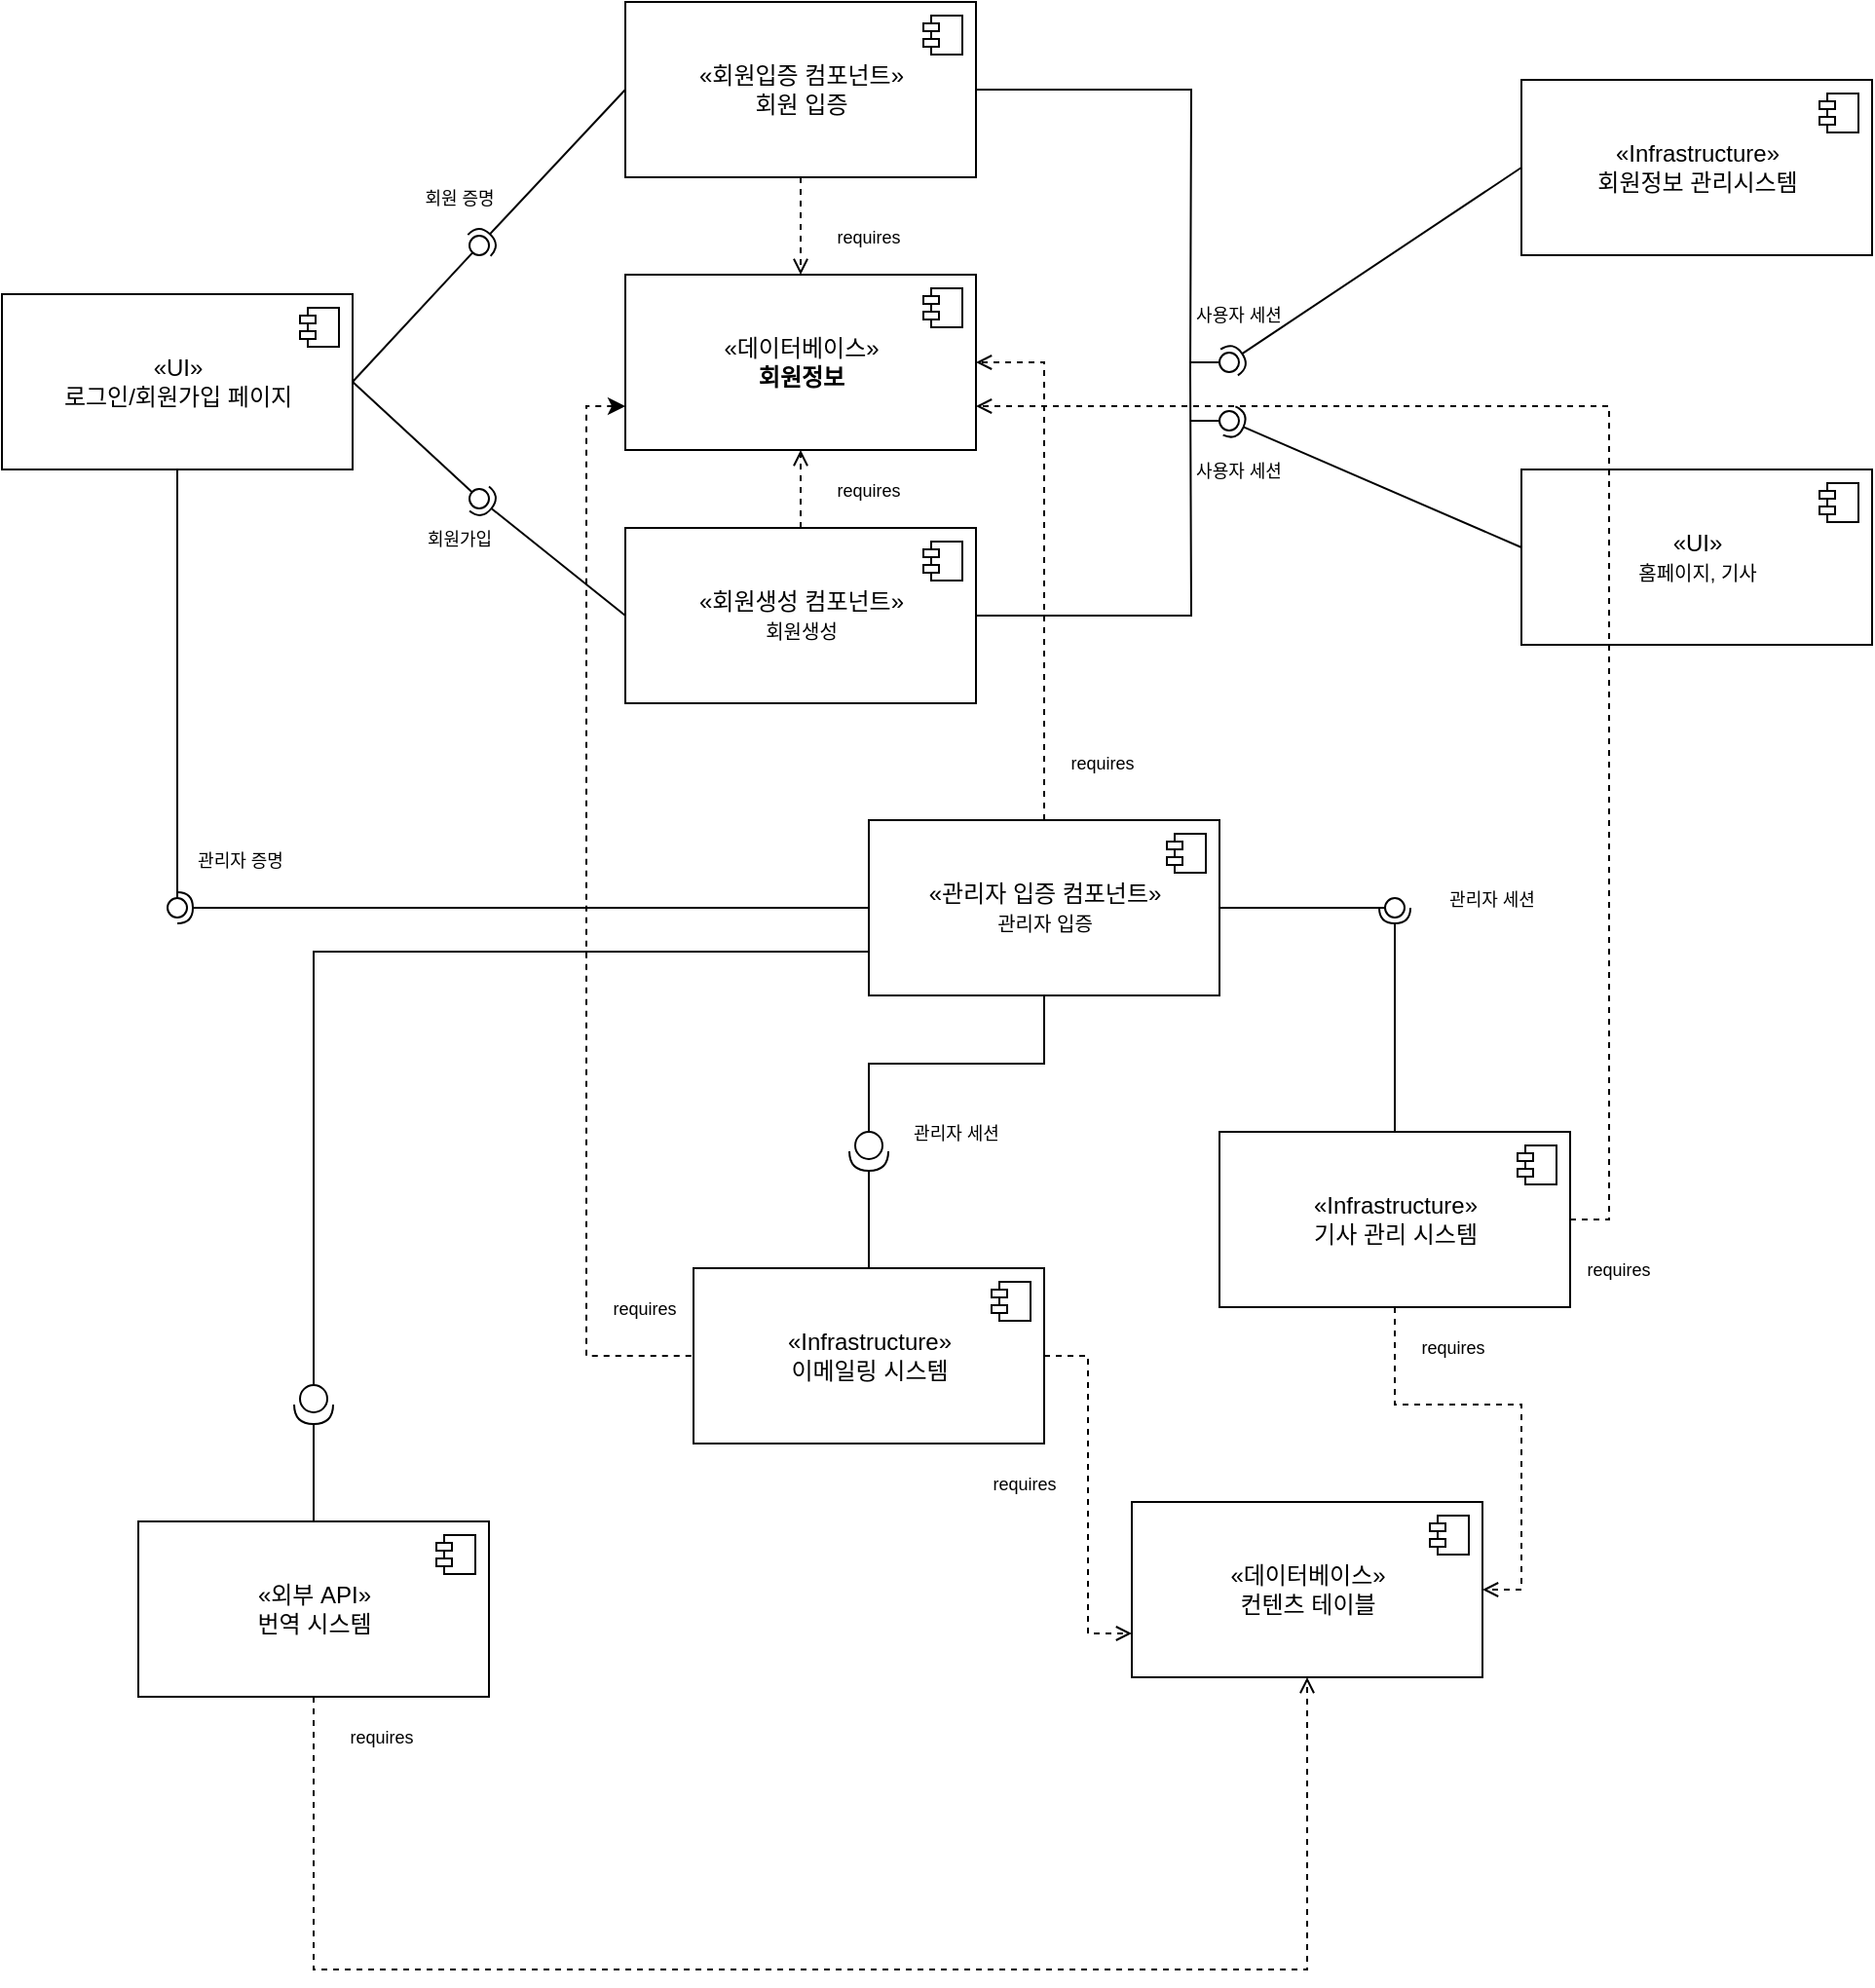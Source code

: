 <mxfile version="14.6.13" type="github">
  <diagram name="Page-1" id="5f0bae14-7c28-e335-631c-24af17079c00">
    <mxGraphModel dx="2170" dy="1205" grid="1" gridSize="10" guides="1" tooltips="1" connect="1" arrows="1" fold="1" page="1" pageScale="1" pageWidth="1100" pageHeight="850" background="none" math="0" shadow="0">
      <root>
        <mxCell id="0" />
        <mxCell id="1" parent="0" />
        <mxCell id="Wzl3ZhZQnECG-cAmuOxG-3" value="«UI»&lt;br&gt;로그인/회원가입 페이지" style="html=1;dropTarget=0;" vertex="1" parent="1">
          <mxGeometry x="50" y="290" width="180" height="90" as="geometry" />
        </mxCell>
        <mxCell id="Wzl3ZhZQnECG-cAmuOxG-4" value="" style="shape=module;jettyWidth=8;jettyHeight=4;" vertex="1" parent="Wzl3ZhZQnECG-cAmuOxG-3">
          <mxGeometry x="1" width="20" height="20" relative="1" as="geometry">
            <mxPoint x="-27" y="7" as="offset" />
          </mxGeometry>
        </mxCell>
        <mxCell id="Wzl3ZhZQnECG-cAmuOxG-14" value="" style="rounded=0;orthogonalLoop=1;jettySize=auto;html=1;endArrow=none;endFill=0;exitX=1;exitY=0.5;exitDx=0;exitDy=0;" edge="1" target="Wzl3ZhZQnECG-cAmuOxG-16" parent="1" source="Wzl3ZhZQnECG-cAmuOxG-3">
          <mxGeometry relative="1" as="geometry">
            <mxPoint x="170" y="385" as="sourcePoint" />
          </mxGeometry>
        </mxCell>
        <mxCell id="Wzl3ZhZQnECG-cAmuOxG-15" value="" style="rounded=0;orthogonalLoop=1;jettySize=auto;html=1;endArrow=halfCircle;endFill=0;entryX=0.5;entryY=0.5;entryDx=0;entryDy=0;endSize=6;strokeWidth=1;exitX=0;exitY=0.5;exitDx=0;exitDy=0;" edge="1" target="Wzl3ZhZQnECG-cAmuOxG-16" parent="1" source="Wzl3ZhZQnECG-cAmuOxG-17">
          <mxGeometry relative="1" as="geometry">
            <mxPoint x="350" y="240" as="sourcePoint" />
          </mxGeometry>
        </mxCell>
        <mxCell id="Wzl3ZhZQnECG-cAmuOxG-16" value="" style="ellipse;whiteSpace=wrap;html=1;fontFamily=Helvetica;fontSize=12;fontColor=#000000;align=center;strokeColor=#000000;fillColor=#ffffff;points=[];aspect=fixed;resizable=0;" vertex="1" parent="1">
          <mxGeometry x="290" y="260" width="10" height="10" as="geometry" />
        </mxCell>
        <mxCell id="Wzl3ZhZQnECG-cAmuOxG-26" style="edgeStyle=orthogonalEdgeStyle;rounded=0;orthogonalLoop=1;jettySize=auto;html=1;exitX=0.5;exitY=1;exitDx=0;exitDy=0;entryX=0.5;entryY=0;entryDx=0;entryDy=0;endArrow=open;endFill=0;dashed=1;" edge="1" parent="1" source="Wzl3ZhZQnECG-cAmuOxG-17" target="Wzl3ZhZQnECG-cAmuOxG-24">
          <mxGeometry relative="1" as="geometry" />
        </mxCell>
        <mxCell id="Wzl3ZhZQnECG-cAmuOxG-34" style="edgeStyle=orthogonalEdgeStyle;rounded=0;orthogonalLoop=1;jettySize=auto;html=1;exitX=1;exitY=0.5;exitDx=0;exitDy=0;endArrow=none;endFill=0;" edge="1" parent="1" source="Wzl3ZhZQnECG-cAmuOxG-17">
          <mxGeometry relative="1" as="geometry">
            <mxPoint x="660" y="330" as="targetPoint" />
          </mxGeometry>
        </mxCell>
        <mxCell id="Wzl3ZhZQnECG-cAmuOxG-17" value="«회원입증 컴포넌트»&lt;br&gt;회원 입증" style="html=1;dropTarget=0;" vertex="1" parent="1">
          <mxGeometry x="370" y="140" width="180" height="90" as="geometry" />
        </mxCell>
        <mxCell id="Wzl3ZhZQnECG-cAmuOxG-18" value="" style="shape=module;jettyWidth=8;jettyHeight=4;" vertex="1" parent="Wzl3ZhZQnECG-cAmuOxG-17">
          <mxGeometry x="1" width="20" height="20" relative="1" as="geometry">
            <mxPoint x="-27" y="7" as="offset" />
          </mxGeometry>
        </mxCell>
        <mxCell id="Wzl3ZhZQnECG-cAmuOxG-19" value="" style="rounded=0;orthogonalLoop=1;jettySize=auto;html=1;endArrow=none;endFill=0;exitX=1;exitY=0.5;exitDx=0;exitDy=0;" edge="1" target="Wzl3ZhZQnECG-cAmuOxG-21" parent="1" source="Wzl3ZhZQnECG-cAmuOxG-3">
          <mxGeometry relative="1" as="geometry">
            <mxPoint x="240" y="295" as="sourcePoint" />
          </mxGeometry>
        </mxCell>
        <mxCell id="Wzl3ZhZQnECG-cAmuOxG-20" value="" style="rounded=0;orthogonalLoop=1;jettySize=auto;html=1;endArrow=halfCircle;endFill=0;entryX=0.5;entryY=0.5;entryDx=0;entryDy=0;endSize=6;strokeWidth=1;exitX=0;exitY=0.5;exitDx=0;exitDy=0;" edge="1" target="Wzl3ZhZQnECG-cAmuOxG-21" parent="1" source="Wzl3ZhZQnECG-cAmuOxG-22">
          <mxGeometry relative="1" as="geometry">
            <mxPoint x="360" y="452.286" as="sourcePoint" />
          </mxGeometry>
        </mxCell>
        <mxCell id="Wzl3ZhZQnECG-cAmuOxG-21" value="" style="ellipse;whiteSpace=wrap;html=1;fontFamily=Helvetica;fontSize=12;fontColor=#000000;align=center;strokeColor=#000000;fillColor=#ffffff;points=[];aspect=fixed;resizable=0;direction=south;" vertex="1" parent="1">
          <mxGeometry x="290" y="390" width="10" height="10" as="geometry" />
        </mxCell>
        <mxCell id="Wzl3ZhZQnECG-cAmuOxG-27" style="edgeStyle=orthogonalEdgeStyle;rounded=0;orthogonalLoop=1;jettySize=auto;html=1;exitX=0.5;exitY=0;exitDx=0;exitDy=0;entryX=0.5;entryY=1;entryDx=0;entryDy=0;dashed=1;endArrow=open;endFill=0;" edge="1" parent="1" source="Wzl3ZhZQnECG-cAmuOxG-22" target="Wzl3ZhZQnECG-cAmuOxG-24">
          <mxGeometry relative="1" as="geometry" />
        </mxCell>
        <mxCell id="Wzl3ZhZQnECG-cAmuOxG-35" style="edgeStyle=orthogonalEdgeStyle;rounded=0;orthogonalLoop=1;jettySize=auto;html=1;exitX=1;exitY=0.5;exitDx=0;exitDy=0;endArrow=none;endFill=0;" edge="1" parent="1" source="Wzl3ZhZQnECG-cAmuOxG-22">
          <mxGeometry relative="1" as="geometry">
            <mxPoint x="660" y="330" as="targetPoint" />
          </mxGeometry>
        </mxCell>
        <mxCell id="Wzl3ZhZQnECG-cAmuOxG-22" value="«회원생성 컴포넌트»&lt;br&gt;&lt;font style=&quot;font-size: 10px&quot;&gt;회원생성&lt;/font&gt;" style="html=1;dropTarget=0;" vertex="1" parent="1">
          <mxGeometry x="370" y="410" width="180" height="90" as="geometry" />
        </mxCell>
        <mxCell id="Wzl3ZhZQnECG-cAmuOxG-23" value="" style="shape=module;jettyWidth=8;jettyHeight=4;" vertex="1" parent="Wzl3ZhZQnECG-cAmuOxG-22">
          <mxGeometry x="1" width="20" height="20" relative="1" as="geometry">
            <mxPoint x="-27" y="7" as="offset" />
          </mxGeometry>
        </mxCell>
        <mxCell id="Wzl3ZhZQnECG-cAmuOxG-86" style="edgeStyle=orthogonalEdgeStyle;rounded=0;orthogonalLoop=1;jettySize=auto;html=1;exitX=0;exitY=0.75;exitDx=0;exitDy=0;entryX=0;entryY=0.5;entryDx=0;entryDy=0;startArrow=classic;startFill=1;endArrow=none;endFill=0;dashed=1;" edge="1" parent="1" source="Wzl3ZhZQnECG-cAmuOxG-24" target="Wzl3ZhZQnECG-cAmuOxG-77">
          <mxGeometry relative="1" as="geometry" />
        </mxCell>
        <mxCell id="Wzl3ZhZQnECG-cAmuOxG-24" value="«데이터베이스»&lt;br&gt;&lt;b&gt;회원정보&lt;/b&gt;" style="html=1;dropTarget=0;" vertex="1" parent="1">
          <mxGeometry x="370" y="280" width="180" height="90" as="geometry" />
        </mxCell>
        <mxCell id="Wzl3ZhZQnECG-cAmuOxG-25" value="" style="shape=module;jettyWidth=8;jettyHeight=4;" vertex="1" parent="Wzl3ZhZQnECG-cAmuOxG-24">
          <mxGeometry x="1" width="20" height="20" relative="1" as="geometry">
            <mxPoint x="-27" y="7" as="offset" />
          </mxGeometry>
        </mxCell>
        <mxCell id="Wzl3ZhZQnECG-cAmuOxG-28" value="&lt;font style=&quot;font-size: 9px&quot;&gt;회원 증명&lt;/font&gt;" style="text;html=1;strokeColor=none;fillColor=none;align=center;verticalAlign=middle;whiteSpace=wrap;rounded=0;" vertex="1" parent="1">
          <mxGeometry x="260" y="230" width="50" height="20" as="geometry" />
        </mxCell>
        <mxCell id="Wzl3ZhZQnECG-cAmuOxG-29" value="&lt;font style=&quot;font-size: 9px&quot;&gt;회원가입&lt;/font&gt;" style="text;html=1;strokeColor=none;fillColor=none;align=center;verticalAlign=middle;whiteSpace=wrap;rounded=0;" vertex="1" parent="1">
          <mxGeometry x="260" y="405" width="50" height="20" as="geometry" />
        </mxCell>
        <mxCell id="Wzl3ZhZQnECG-cAmuOxG-30" value="" style="rounded=0;orthogonalLoop=1;jettySize=auto;html=1;endArrow=none;endFill=0;" edge="1" target="Wzl3ZhZQnECG-cAmuOxG-32" parent="1">
          <mxGeometry relative="1" as="geometry">
            <mxPoint x="660" y="325" as="sourcePoint" />
          </mxGeometry>
        </mxCell>
        <mxCell id="Wzl3ZhZQnECG-cAmuOxG-31" value="" style="rounded=0;orthogonalLoop=1;jettySize=auto;html=1;endArrow=halfCircle;endFill=0;entryX=0.5;entryY=0.5;entryDx=0;entryDy=0;endSize=6;strokeWidth=1;exitX=0;exitY=0.5;exitDx=0;exitDy=0;" edge="1" target="Wzl3ZhZQnECG-cAmuOxG-32" parent="1" source="Wzl3ZhZQnECG-cAmuOxG-36">
          <mxGeometry relative="1" as="geometry">
            <mxPoint x="700" y="325" as="sourcePoint" />
          </mxGeometry>
        </mxCell>
        <mxCell id="Wzl3ZhZQnECG-cAmuOxG-32" value="" style="ellipse;whiteSpace=wrap;html=1;fontFamily=Helvetica;fontSize=12;fontColor=#000000;align=center;strokeColor=#000000;fillColor=#ffffff;points=[];aspect=fixed;resizable=0;" vertex="1" parent="1">
          <mxGeometry x="675" y="320" width="10" height="10" as="geometry" />
        </mxCell>
        <mxCell id="Wzl3ZhZQnECG-cAmuOxG-33" value="&lt;font style=&quot;font-size: 9px&quot;&gt;사용자 세션&lt;/font&gt;" style="text;html=1;strokeColor=none;fillColor=none;align=center;verticalAlign=middle;whiteSpace=wrap;rounded=0;" vertex="1" parent="1">
          <mxGeometry x="650" y="290" width="70" height="20" as="geometry" />
        </mxCell>
        <mxCell id="Wzl3ZhZQnECG-cAmuOxG-36" value="«Infrastructure»&lt;br&gt;회원정보 관리시스템" style="html=1;dropTarget=0;" vertex="1" parent="1">
          <mxGeometry x="830" y="180" width="180" height="90" as="geometry" />
        </mxCell>
        <mxCell id="Wzl3ZhZQnECG-cAmuOxG-37" value="" style="shape=module;jettyWidth=8;jettyHeight=4;" vertex="1" parent="Wzl3ZhZQnECG-cAmuOxG-36">
          <mxGeometry x="1" width="20" height="20" relative="1" as="geometry">
            <mxPoint x="-27" y="7" as="offset" />
          </mxGeometry>
        </mxCell>
        <mxCell id="Wzl3ZhZQnECG-cAmuOxG-38" value="" style="rounded=0;orthogonalLoop=1;jettySize=auto;html=1;endArrow=none;endFill=0;" edge="1" target="Wzl3ZhZQnECG-cAmuOxG-40" parent="1">
          <mxGeometry relative="1" as="geometry">
            <mxPoint x="660" y="355" as="sourcePoint" />
          </mxGeometry>
        </mxCell>
        <mxCell id="Wzl3ZhZQnECG-cAmuOxG-39" value="" style="rounded=0;orthogonalLoop=1;jettySize=auto;html=1;endArrow=halfCircle;endFill=0;entryX=0.5;entryY=0.5;entryDx=0;entryDy=0;endSize=6;strokeWidth=1;" edge="1" target="Wzl3ZhZQnECG-cAmuOxG-40" parent="1">
          <mxGeometry relative="1" as="geometry">
            <mxPoint x="830" y="420" as="sourcePoint" />
          </mxGeometry>
        </mxCell>
        <mxCell id="Wzl3ZhZQnECG-cAmuOxG-40" value="" style="ellipse;whiteSpace=wrap;html=1;fontFamily=Helvetica;fontSize=12;fontColor=#000000;align=center;strokeColor=#000000;fillColor=#ffffff;points=[];aspect=fixed;resizable=0;" vertex="1" parent="1">
          <mxGeometry x="675" y="350" width="10" height="10" as="geometry" />
        </mxCell>
        <mxCell id="Wzl3ZhZQnECG-cAmuOxG-41" value="«UI»&lt;br&gt;&lt;span style=&quot;font-size: 10px&quot;&gt;홈페이지, 기사&lt;/span&gt;" style="html=1;dropTarget=0;" vertex="1" parent="1">
          <mxGeometry x="830" y="380" width="180" height="90" as="geometry" />
        </mxCell>
        <mxCell id="Wzl3ZhZQnECG-cAmuOxG-42" value="" style="shape=module;jettyWidth=8;jettyHeight=4;" vertex="1" parent="Wzl3ZhZQnECG-cAmuOxG-41">
          <mxGeometry x="1" width="20" height="20" relative="1" as="geometry">
            <mxPoint x="-27" y="7" as="offset" />
          </mxGeometry>
        </mxCell>
        <mxCell id="Wzl3ZhZQnECG-cAmuOxG-43" value="&lt;font style=&quot;font-size: 9px&quot;&gt;requires&lt;/font&gt;" style="text;html=1;strokeColor=none;fillColor=none;align=center;verticalAlign=middle;whiteSpace=wrap;rounded=0;" vertex="1" parent="1">
          <mxGeometry x="470" y="250" width="50" height="20" as="geometry" />
        </mxCell>
        <mxCell id="Wzl3ZhZQnECG-cAmuOxG-44" value="&lt;font style=&quot;font-size: 9px&quot;&gt;requires&lt;/font&gt;" style="text;html=1;strokeColor=none;fillColor=none;align=center;verticalAlign=middle;whiteSpace=wrap;rounded=0;" vertex="1" parent="1">
          <mxGeometry x="470" y="380" width="50" height="20" as="geometry" />
        </mxCell>
        <mxCell id="Wzl3ZhZQnECG-cAmuOxG-45" value="&lt;font style=&quot;font-size: 9px&quot;&gt;사용자 세션&lt;/font&gt;" style="text;html=1;strokeColor=none;fillColor=none;align=center;verticalAlign=middle;whiteSpace=wrap;rounded=0;" vertex="1" parent="1">
          <mxGeometry x="650" y="370" width="70" height="20" as="geometry" />
        </mxCell>
        <mxCell id="Wzl3ZhZQnECG-cAmuOxG-56" style="edgeStyle=orthogonalEdgeStyle;rounded=0;orthogonalLoop=1;jettySize=auto;html=1;exitX=0.5;exitY=0;exitDx=0;exitDy=0;entryX=1;entryY=0.5;entryDx=0;entryDy=0;endArrow=open;endFill=0;startArrow=none;startFill=0;dashed=1;" edge="1" parent="1" source="Wzl3ZhZQnECG-cAmuOxG-49" target="Wzl3ZhZQnECG-cAmuOxG-24">
          <mxGeometry relative="1" as="geometry" />
        </mxCell>
        <mxCell id="Wzl3ZhZQnECG-cAmuOxG-73" style="edgeStyle=orthogonalEdgeStyle;rounded=0;orthogonalLoop=1;jettySize=auto;html=1;exitX=0.5;exitY=1;exitDx=0;exitDy=0;startArrow=none;startFill=0;endArrow=none;endFill=0;" edge="1" parent="1" source="Wzl3ZhZQnECG-cAmuOxG-49" target="Wzl3ZhZQnECG-cAmuOxG-74">
          <mxGeometry relative="1" as="geometry">
            <mxPoint x="585.333" y="730" as="targetPoint" />
          </mxGeometry>
        </mxCell>
        <mxCell id="Wzl3ZhZQnECG-cAmuOxG-79" style="edgeStyle=orthogonalEdgeStyle;rounded=0;orthogonalLoop=1;jettySize=auto;html=1;exitX=0;exitY=0.75;exitDx=0;exitDy=0;startArrow=none;startFill=0;endArrow=none;endFill=0;" edge="1" parent="1" source="Wzl3ZhZQnECG-cAmuOxG-49" target="Wzl3ZhZQnECG-cAmuOxG-80">
          <mxGeometry relative="1" as="geometry">
            <mxPoint x="210" y="860" as="targetPoint" />
          </mxGeometry>
        </mxCell>
        <mxCell id="Wzl3ZhZQnECG-cAmuOxG-49" value="«관리자 입증 컴포넌트»&lt;br&gt;&lt;font style=&quot;font-size: 10px&quot;&gt;관리자 입증&lt;/font&gt;" style="html=1;dropTarget=0;" vertex="1" parent="1">
          <mxGeometry x="495" y="560" width="180" height="90" as="geometry" />
        </mxCell>
        <mxCell id="Wzl3ZhZQnECG-cAmuOxG-50" value="" style="shape=module;jettyWidth=8;jettyHeight=4;" vertex="1" parent="Wzl3ZhZQnECG-cAmuOxG-49">
          <mxGeometry x="1" width="20" height="20" relative="1" as="geometry">
            <mxPoint x="-27" y="7" as="offset" />
          </mxGeometry>
        </mxCell>
        <mxCell id="Wzl3ZhZQnECG-cAmuOxG-53" value="" style="rounded=0;orthogonalLoop=1;jettySize=auto;html=1;endArrow=none;endFill=0;exitX=0.5;exitY=1;exitDx=0;exitDy=0;" edge="1" target="Wzl3ZhZQnECG-cAmuOxG-55" parent="1" source="Wzl3ZhZQnECG-cAmuOxG-3">
          <mxGeometry relative="1" as="geometry">
            <mxPoint x="550" y="415" as="sourcePoint" />
          </mxGeometry>
        </mxCell>
        <mxCell id="Wzl3ZhZQnECG-cAmuOxG-54" value="" style="rounded=0;orthogonalLoop=1;jettySize=auto;html=1;endArrow=halfCircle;endFill=0;entryX=0.5;entryY=0.5;entryDx=0;entryDy=0;endSize=6;strokeWidth=1;exitX=0;exitY=0.5;exitDx=0;exitDy=0;" edge="1" target="Wzl3ZhZQnECG-cAmuOxG-55" parent="1" source="Wzl3ZhZQnECG-cAmuOxG-49">
          <mxGeometry relative="1" as="geometry">
            <mxPoint x="590" y="415" as="sourcePoint" />
          </mxGeometry>
        </mxCell>
        <mxCell id="Wzl3ZhZQnECG-cAmuOxG-55" value="" style="ellipse;whiteSpace=wrap;html=1;fontFamily=Helvetica;fontSize=12;fontColor=#000000;align=center;strokeColor=#000000;fillColor=#ffffff;points=[];aspect=fixed;resizable=0;" vertex="1" parent="1">
          <mxGeometry x="135" y="600" width="10" height="10" as="geometry" />
        </mxCell>
        <mxCell id="Wzl3ZhZQnECG-cAmuOxG-57" value="&lt;font style=&quot;font-size: 9px&quot;&gt;관리자 증명&lt;/font&gt;" style="text;html=1;strokeColor=none;fillColor=none;align=center;verticalAlign=middle;whiteSpace=wrap;rounded=0;" vertex="1" parent="1">
          <mxGeometry x="145" y="570" width="55" height="20" as="geometry" />
        </mxCell>
        <mxCell id="Wzl3ZhZQnECG-cAmuOxG-58" value="" style="rounded=0;orthogonalLoop=1;jettySize=auto;html=1;endArrow=none;endFill=0;exitX=1;exitY=0.5;exitDx=0;exitDy=0;" edge="1" target="Wzl3ZhZQnECG-cAmuOxG-60" parent="1" source="Wzl3ZhZQnECG-cAmuOxG-49">
          <mxGeometry relative="1" as="geometry">
            <mxPoint x="550" y="525" as="sourcePoint" />
          </mxGeometry>
        </mxCell>
        <mxCell id="Wzl3ZhZQnECG-cAmuOxG-59" value="" style="rounded=0;orthogonalLoop=1;jettySize=auto;html=1;endArrow=halfCircle;endFill=0;entryX=0.5;entryY=0.5;entryDx=0;entryDy=0;endSize=6;strokeWidth=1;" edge="1" target="Wzl3ZhZQnECG-cAmuOxG-60" parent="1">
          <mxGeometry relative="1" as="geometry">
            <mxPoint x="765" y="720" as="sourcePoint" />
          </mxGeometry>
        </mxCell>
        <mxCell id="Wzl3ZhZQnECG-cAmuOxG-60" value="" style="ellipse;whiteSpace=wrap;html=1;fontFamily=Helvetica;fontSize=12;fontColor=#000000;align=center;strokeColor=#000000;fillColor=#ffffff;points=[];aspect=fixed;resizable=0;" vertex="1" parent="1">
          <mxGeometry x="760" y="600" width="10" height="10" as="geometry" />
        </mxCell>
        <mxCell id="Wzl3ZhZQnECG-cAmuOxG-61" value="&lt;font style=&quot;font-size: 9px&quot;&gt;관리자 세션&lt;/font&gt;" style="text;html=1;strokeColor=none;fillColor=none;align=center;verticalAlign=middle;whiteSpace=wrap;rounded=0;" vertex="1" parent="1">
          <mxGeometry x="780" y="590" width="70" height="20" as="geometry" />
        </mxCell>
        <mxCell id="Wzl3ZhZQnECG-cAmuOxG-62" value="&lt;font style=&quot;font-size: 9px&quot;&gt;requires&lt;/font&gt;" style="text;html=1;strokeColor=none;fillColor=none;align=center;verticalAlign=middle;whiteSpace=wrap;rounded=0;" vertex="1" parent="1">
          <mxGeometry x="590" y="520" width="50" height="20" as="geometry" />
        </mxCell>
        <mxCell id="Wzl3ZhZQnECG-cAmuOxG-87" style="edgeStyle=orthogonalEdgeStyle;rounded=0;orthogonalLoop=1;jettySize=auto;html=1;exitX=1;exitY=0.5;exitDx=0;exitDy=0;entryX=1;entryY=0.75;entryDx=0;entryDy=0;dashed=1;startArrow=none;startFill=0;endArrow=open;endFill=0;" edge="1" parent="1" source="Wzl3ZhZQnECG-cAmuOxG-63" target="Wzl3ZhZQnECG-cAmuOxG-24">
          <mxGeometry relative="1" as="geometry" />
        </mxCell>
        <mxCell id="Wzl3ZhZQnECG-cAmuOxG-91" style="edgeStyle=orthogonalEdgeStyle;rounded=0;orthogonalLoop=1;jettySize=auto;html=1;exitX=0.5;exitY=1;exitDx=0;exitDy=0;entryX=1;entryY=0.5;entryDx=0;entryDy=0;dashed=1;startArrow=none;startFill=0;endArrow=open;endFill=0;" edge="1" parent="1" source="Wzl3ZhZQnECG-cAmuOxG-63" target="Wzl3ZhZQnECG-cAmuOxG-84">
          <mxGeometry relative="1" as="geometry" />
        </mxCell>
        <mxCell id="Wzl3ZhZQnECG-cAmuOxG-63" value="«Infrastructure»&lt;br&gt;기사 관리 시스템" style="html=1;dropTarget=0;" vertex="1" parent="1">
          <mxGeometry x="675" y="720" width="180" height="90" as="geometry" />
        </mxCell>
        <mxCell id="Wzl3ZhZQnECG-cAmuOxG-64" value="" style="shape=module;jettyWidth=8;jettyHeight=4;" vertex="1" parent="Wzl3ZhZQnECG-cAmuOxG-63">
          <mxGeometry x="1" width="20" height="20" relative="1" as="geometry">
            <mxPoint x="-27" y="7" as="offset" />
          </mxGeometry>
        </mxCell>
        <mxCell id="Wzl3ZhZQnECG-cAmuOxG-75" style="edgeStyle=orthogonalEdgeStyle;rounded=0;orthogonalLoop=1;jettySize=auto;html=1;exitX=1;exitY=0.5;exitDx=0;exitDy=0;exitPerimeter=0;startArrow=none;startFill=0;endArrow=none;endFill=0;entryX=0.5;entryY=0;entryDx=0;entryDy=0;" edge="1" parent="1" source="Wzl3ZhZQnECG-cAmuOxG-74" target="Wzl3ZhZQnECG-cAmuOxG-77">
          <mxGeometry relative="1" as="geometry">
            <mxPoint x="495" y="790" as="targetPoint" />
            <Array as="points" />
          </mxGeometry>
        </mxCell>
        <mxCell id="Wzl3ZhZQnECG-cAmuOxG-74" value="" style="shape=providedRequiredInterface;html=1;verticalLabelPosition=bottom;direction=south;" vertex="1" parent="1">
          <mxGeometry x="485.003" y="720" width="20" height="20" as="geometry" />
        </mxCell>
        <mxCell id="Wzl3ZhZQnECG-cAmuOxG-90" style="edgeStyle=orthogonalEdgeStyle;rounded=0;orthogonalLoop=1;jettySize=auto;html=1;exitX=1;exitY=0.5;exitDx=0;exitDy=0;entryX=0;entryY=0.75;entryDx=0;entryDy=0;dashed=1;startArrow=none;startFill=0;endArrow=open;endFill=0;" edge="1" parent="1" source="Wzl3ZhZQnECG-cAmuOxG-77" target="Wzl3ZhZQnECG-cAmuOxG-84">
          <mxGeometry relative="1" as="geometry" />
        </mxCell>
        <mxCell id="Wzl3ZhZQnECG-cAmuOxG-77" value="«Infrastructure»&lt;br&gt;이메일링 시스템" style="html=1;dropTarget=0;" vertex="1" parent="1">
          <mxGeometry x="405" y="790" width="180" height="90" as="geometry" />
        </mxCell>
        <mxCell id="Wzl3ZhZQnECG-cAmuOxG-78" value="" style="shape=module;jettyWidth=8;jettyHeight=4;" vertex="1" parent="Wzl3ZhZQnECG-cAmuOxG-77">
          <mxGeometry x="1" width="20" height="20" relative="1" as="geometry">
            <mxPoint x="-27" y="7" as="offset" />
          </mxGeometry>
        </mxCell>
        <mxCell id="Wzl3ZhZQnECG-cAmuOxG-83" style="edgeStyle=orthogonalEdgeStyle;rounded=0;orthogonalLoop=1;jettySize=auto;html=1;exitX=1;exitY=0.5;exitDx=0;exitDy=0;exitPerimeter=0;entryX=0.5;entryY=0;entryDx=0;entryDy=0;startArrow=none;startFill=0;endArrow=none;endFill=0;" edge="1" parent="1" source="Wzl3ZhZQnECG-cAmuOxG-80" target="Wzl3ZhZQnECG-cAmuOxG-81">
          <mxGeometry relative="1" as="geometry" />
        </mxCell>
        <mxCell id="Wzl3ZhZQnECG-cAmuOxG-80" value="" style="shape=providedRequiredInterface;html=1;verticalLabelPosition=bottom;direction=south;" vertex="1" parent="1">
          <mxGeometry x="200" y="850" width="20" height="20" as="geometry" />
        </mxCell>
        <mxCell id="Wzl3ZhZQnECG-cAmuOxG-101" style="edgeStyle=orthogonalEdgeStyle;rounded=0;orthogonalLoop=1;jettySize=auto;html=1;exitX=0.5;exitY=1;exitDx=0;exitDy=0;entryX=0.5;entryY=1;entryDx=0;entryDy=0;startArrow=none;startFill=0;endArrow=open;endFill=0;dashed=1;" edge="1" parent="1" source="Wzl3ZhZQnECG-cAmuOxG-81" target="Wzl3ZhZQnECG-cAmuOxG-84">
          <mxGeometry relative="1" as="geometry">
            <Array as="points">
              <mxPoint x="210" y="1150" />
              <mxPoint x="720" y="1150" />
            </Array>
          </mxGeometry>
        </mxCell>
        <mxCell id="Wzl3ZhZQnECG-cAmuOxG-81" value="«외부 API»&lt;br&gt;번역 시스템" style="html=1;dropTarget=0;" vertex="1" parent="1">
          <mxGeometry x="120" y="920" width="180" height="90" as="geometry" />
        </mxCell>
        <mxCell id="Wzl3ZhZQnECG-cAmuOxG-82" value="" style="shape=module;jettyWidth=8;jettyHeight=4;" vertex="1" parent="Wzl3ZhZQnECG-cAmuOxG-81">
          <mxGeometry x="1" width="20" height="20" relative="1" as="geometry">
            <mxPoint x="-27" y="7" as="offset" />
          </mxGeometry>
        </mxCell>
        <mxCell id="Wzl3ZhZQnECG-cAmuOxG-84" value="«데이터베이스»&lt;br&gt;컨텐츠 테이블" style="html=1;dropTarget=0;" vertex="1" parent="1">
          <mxGeometry x="630" y="910" width="180" height="90" as="geometry" />
        </mxCell>
        <mxCell id="Wzl3ZhZQnECG-cAmuOxG-85" value="" style="shape=module;jettyWidth=8;jettyHeight=4;" vertex="1" parent="Wzl3ZhZQnECG-cAmuOxG-84">
          <mxGeometry x="1" width="20" height="20" relative="1" as="geometry">
            <mxPoint x="-27" y="7" as="offset" />
          </mxGeometry>
        </mxCell>
        <mxCell id="Wzl3ZhZQnECG-cAmuOxG-88" value="&lt;font style=&quot;font-size: 9px&quot;&gt;requires&lt;/font&gt;" style="text;html=1;strokeColor=none;fillColor=none;align=center;verticalAlign=middle;whiteSpace=wrap;rounded=0;" vertex="1" parent="1">
          <mxGeometry x="355" y="800" width="50" height="20" as="geometry" />
        </mxCell>
        <mxCell id="Wzl3ZhZQnECG-cAmuOxG-89" value="&lt;font style=&quot;font-size: 9px&quot;&gt;requires&lt;/font&gt;" style="text;html=1;strokeColor=none;fillColor=none;align=center;verticalAlign=middle;whiteSpace=wrap;rounded=0;" vertex="1" parent="1">
          <mxGeometry x="855" y="780" width="50" height="20" as="geometry" />
        </mxCell>
        <mxCell id="Wzl3ZhZQnECG-cAmuOxG-92" value="&lt;font style=&quot;font-size: 9px&quot;&gt;requires&lt;/font&gt;" style="text;html=1;strokeColor=none;fillColor=none;align=center;verticalAlign=middle;whiteSpace=wrap;rounded=0;" vertex="1" parent="1">
          <mxGeometry x="550" y="890" width="50" height="20" as="geometry" />
        </mxCell>
        <mxCell id="Wzl3ZhZQnECG-cAmuOxG-93" value="&lt;font style=&quot;font-size: 9px&quot;&gt;requires&lt;/font&gt;" style="text;html=1;strokeColor=none;fillColor=none;align=center;verticalAlign=middle;whiteSpace=wrap;rounded=0;" vertex="1" parent="1">
          <mxGeometry x="770" y="820" width="50" height="20" as="geometry" />
        </mxCell>
        <mxCell id="Wzl3ZhZQnECG-cAmuOxG-102" value="&lt;font style=&quot;font-size: 9px&quot;&gt;requires&lt;/font&gt;" style="text;html=1;strokeColor=none;fillColor=none;align=center;verticalAlign=middle;whiteSpace=wrap;rounded=0;" vertex="1" parent="1">
          <mxGeometry x="220" y="1020" width="50" height="20" as="geometry" />
        </mxCell>
        <mxCell id="Wzl3ZhZQnECG-cAmuOxG-106" value="&lt;font style=&quot;font-size: 9px&quot;&gt;관리자 세션&lt;/font&gt;" style="text;html=1;strokeColor=none;fillColor=none;align=center;verticalAlign=middle;whiteSpace=wrap;rounded=0;" vertex="1" parent="1">
          <mxGeometry x="505" y="710" width="70" height="20" as="geometry" />
        </mxCell>
      </root>
    </mxGraphModel>
  </diagram>
</mxfile>
